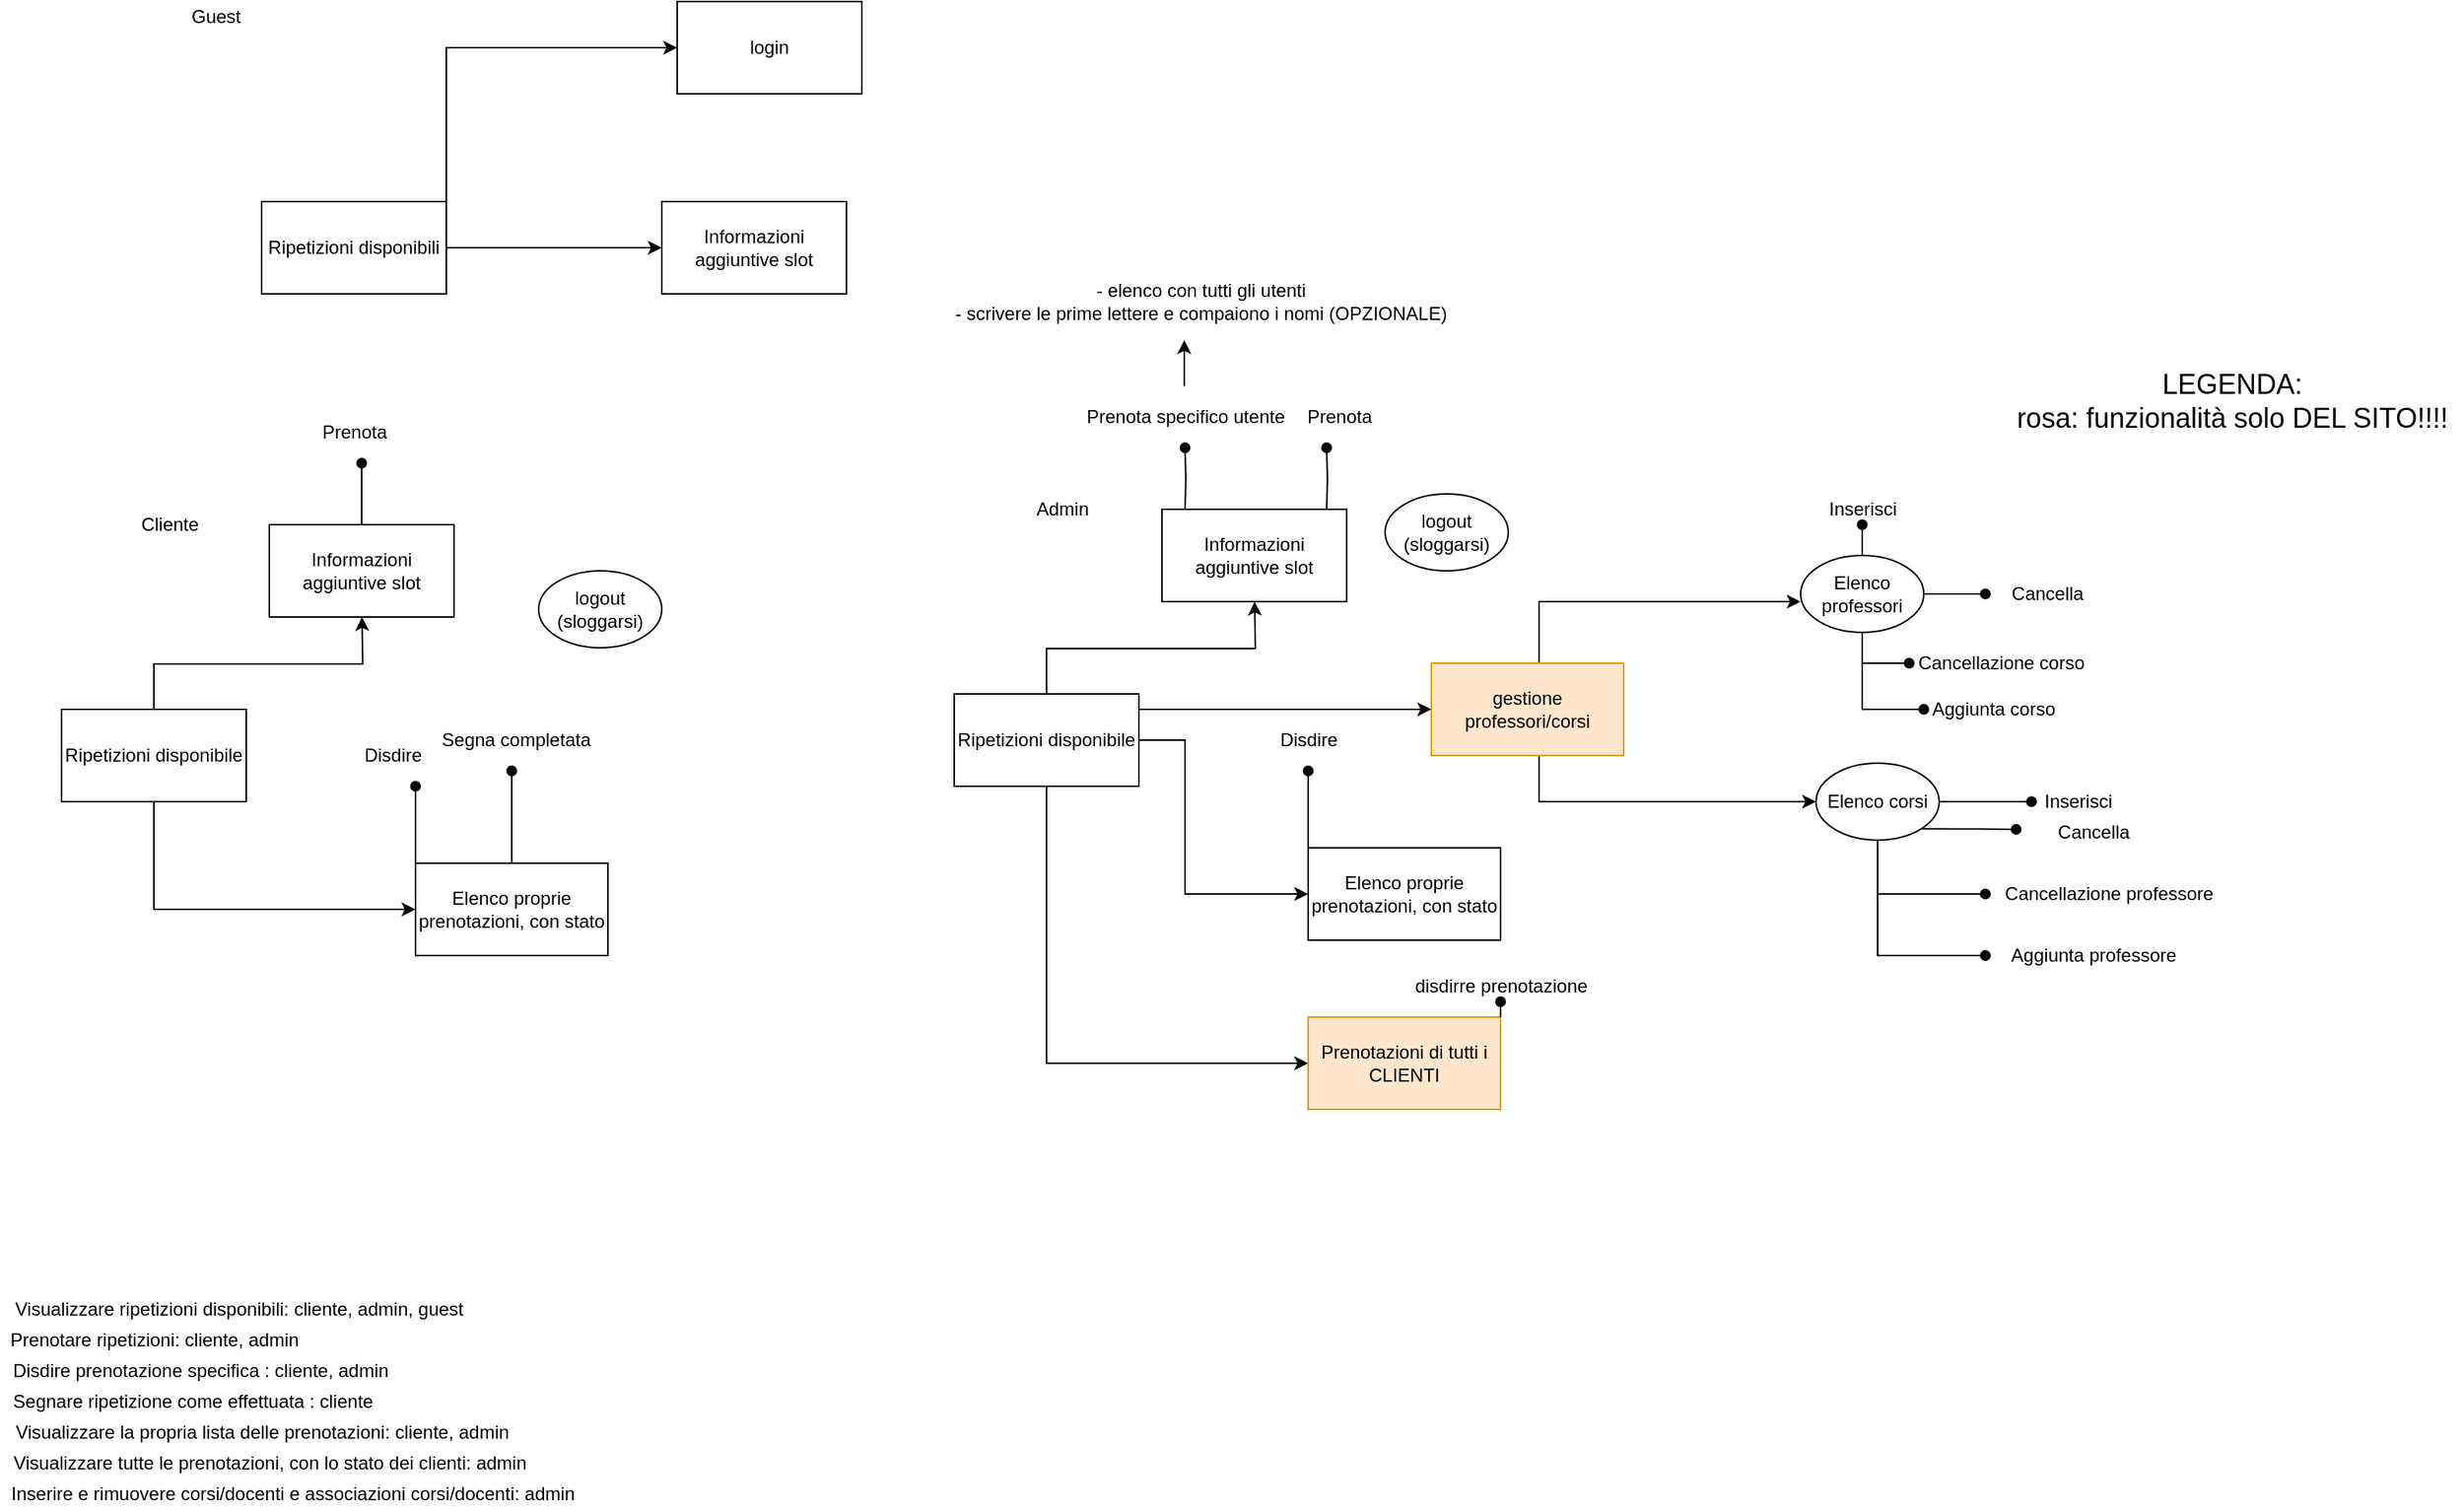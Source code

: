 <mxfile version="14.4.3" type="device"><diagram id="kFGZVn47gRpbDjzLd5nD" name="Page-1"><mxGraphModel dx="509" dy="599" grid="1" gridSize="10" guides="1" tooltips="1" connect="1" arrows="1" fold="1" page="1" pageScale="1" pageWidth="827" pageHeight="1169" math="0" shadow="0"><root><mxCell id="0"/><mxCell id="1" parent="0"/><mxCell id="ii5iZ60xYPpFoHuHHF8B-7" style="edgeStyle=orthogonalEdgeStyle;rounded=0;orthogonalLoop=1;jettySize=auto;html=1;exitX=0.892;exitY=0;exitDx=0;exitDy=0;endArrow=classic;endFill=1;entryX=0;entryY=0.5;entryDx=0;entryDy=0;exitPerimeter=0;" parent="1" source="ii5iZ60xYPpFoHuHHF8B-6" target="ii5iZ60xYPpFoHuHHF8B-8" edge="1"><mxGeometry relative="1" as="geometry"><mxPoint x="440" y="80" as="targetPoint"/><mxPoint x="290" y="170" as="sourcePoint"/><Array as="points"><mxPoint x="290" y="180"/><mxPoint x="290" y="80"/></Array></mxGeometry></mxCell><mxCell id="ii5iZ60xYPpFoHuHHF8B-3" value="Guest" style="text;html=1;align=center;verticalAlign=middle;resizable=0;points=[];autosize=1;strokeColor=none;fillColor=none;" parent="1" vertex="1"><mxGeometry x="115" y="50" width="50" height="20" as="geometry"/></mxCell><mxCell id="ii5iZ60xYPpFoHuHHF8B-4" value="Visualizzare ripetizioni disponibili: cliente, admin, guest" style="text;html=1;align=center;verticalAlign=middle;resizable=0;points=[];autosize=1;strokeColor=none;fillColor=none;" parent="1" vertex="1"><mxGeometry y="890" width="310" height="20" as="geometry"/></mxCell><mxCell id="ii5iZ60xYPpFoHuHHF8B-58" style="edgeStyle=orthogonalEdgeStyle;rounded=0;orthogonalLoop=1;jettySize=auto;html=1;entryX=0;entryY=0.5;entryDx=0;entryDy=0;endArrow=classic;endFill=1;" parent="1" source="ii5iZ60xYPpFoHuHHF8B-6" target="ii5iZ60xYPpFoHuHHF8B-57" edge="1"><mxGeometry relative="1" as="geometry"/></mxCell><mxCell id="ii5iZ60xYPpFoHuHHF8B-6" value="Ripetizioni disponibili" style="rounded=0;whiteSpace=wrap;html=1;" parent="1" vertex="1"><mxGeometry x="170" y="180" width="120" height="60" as="geometry"/></mxCell><mxCell id="ii5iZ60xYPpFoHuHHF8B-8" value="login" style="rounded=0;whiteSpace=wrap;html=1;" parent="1" vertex="1"><mxGeometry x="440" y="50" width="120" height="60" as="geometry"/></mxCell><mxCell id="ii5iZ60xYPpFoHuHHF8B-48" style="edgeStyle=orthogonalEdgeStyle;rounded=0;orthogonalLoop=1;jettySize=auto;html=1;endArrow=classic;endFill=1;entryX=0;entryY=0.5;entryDx=0;entryDy=0;exitX=0.5;exitY=1;exitDx=0;exitDy=0;" parent="1" source="ii5iZ60xYPpFoHuHHF8B-14" target="ii5iZ60xYPpFoHuHHF8B-29" edge="1"><mxGeometry relative="1" as="geometry"><mxPoint x="135" y="640" as="targetPoint"/><mxPoint x="100" y="560" as="sourcePoint"/><Array as="points"><mxPoint x="100" y="640"/></Array></mxGeometry></mxCell><mxCell id="ii5iZ60xYPpFoHuHHF8B-13" value="Cliente" style="text;html=1;align=center;verticalAlign=middle;resizable=0;points=[];autosize=1;strokeColor=none;fillColor=none;" parent="1" vertex="1"><mxGeometry x="85" y="380" width="50" height="20" as="geometry"/></mxCell><mxCell id="ii5iZ60xYPpFoHuHHF8B-17" style="edgeStyle=orthogonalEdgeStyle;rounded=0;orthogonalLoop=1;jettySize=auto;html=1;exitX=0.5;exitY=0;exitDx=0;exitDy=0;endArrow=classic;endFill=1;" parent="1" source="ii5iZ60xYPpFoHuHHF8B-14" edge="1"><mxGeometry relative="1" as="geometry"><mxPoint x="235.167" y="450" as="targetPoint"/><mxPoint y="510" as="sourcePoint"/></mxGeometry></mxCell><mxCell id="ii5iZ60xYPpFoHuHHF8B-14" value="Ripetizioni disponibile" style="rounded=0;whiteSpace=wrap;html=1;" parent="1" vertex="1"><mxGeometry x="40" y="510" width="120" height="60" as="geometry"/></mxCell><mxCell id="ii5iZ60xYPpFoHuHHF8B-16" value="Prenotare ripetizioni: cliente, admin" style="text;html=1;align=center;verticalAlign=middle;resizable=0;points=[];autosize=1;strokeColor=none;fillColor=none;" parent="1" vertex="1"><mxGeometry y="910" width="200" height="20" as="geometry"/></mxCell><mxCell id="ii5iZ60xYPpFoHuHHF8B-55" style="edgeStyle=orthogonalEdgeStyle;rounded=0;orthogonalLoop=1;jettySize=auto;html=1;exitX=0.5;exitY=0;exitDx=0;exitDy=0;endArrow=oval;endFill=1;" parent="1" source="ii5iZ60xYPpFoHuHHF8B-18" edge="1"><mxGeometry relative="1" as="geometry"><mxPoint x="235" y="350" as="targetPoint"/></mxGeometry></mxCell><mxCell id="ii5iZ60xYPpFoHuHHF8B-18" value="Informazioni aggiuntive slot" style="rounded=0;whiteSpace=wrap;html=1;" parent="1" vertex="1"><mxGeometry x="175" y="390" width="120" height="60" as="geometry"/></mxCell><mxCell id="ii5iZ60xYPpFoHuHHF8B-19" value="Disdire prenotazione specifica : cliente, admin" style="text;html=1;align=center;verticalAlign=middle;resizable=0;points=[];autosize=1;strokeColor=none;fillColor=none;" parent="1" vertex="1"><mxGeometry y="930" width="260" height="20" as="geometry"/></mxCell><mxCell id="ii5iZ60xYPpFoHuHHF8B-21" value="Segnare ripetizione come effettuata : cliente" style="text;html=1;align=center;verticalAlign=middle;resizable=0;points=[];autosize=1;strokeColor=none;fillColor=none;" parent="1" vertex="1"><mxGeometry y="950" width="250" height="20" as="geometry"/></mxCell><mxCell id="ii5iZ60xYPpFoHuHHF8B-25" value="Disdire" style="text;html=1;align=center;verticalAlign=middle;resizable=0;points=[];autosize=1;strokeColor=none;fillColor=none;" parent="1" vertex="1"><mxGeometry x="230" y="530" width="50" height="20" as="geometry"/></mxCell><mxCell id="ii5iZ60xYPpFoHuHHF8B-27" value="Segna completata" style="text;html=1;align=center;verticalAlign=middle;resizable=0;points=[];autosize=1;strokeColor=none;fillColor=none;" parent="1" vertex="1"><mxGeometry x="280" y="520" width="110" height="20" as="geometry"/></mxCell><mxCell id="ii5iZ60xYPpFoHuHHF8B-28" value="Visualizzare la propria lista delle prenotazioni: cliente, admin" style="text;html=1;align=center;verticalAlign=middle;resizable=0;points=[];autosize=1;strokeColor=none;fillColor=none;" parent="1" vertex="1"><mxGeometry y="970" width="340" height="20" as="geometry"/></mxCell><mxCell id="ii5iZ60xYPpFoHuHHF8B-61" style="edgeStyle=orthogonalEdgeStyle;rounded=0;orthogonalLoop=1;jettySize=auto;html=1;exitX=0;exitY=0;exitDx=0;exitDy=0;endArrow=oval;endFill=1;" parent="1" source="ii5iZ60xYPpFoHuHHF8B-29" edge="1"><mxGeometry relative="1" as="geometry"><mxPoint x="270" y="560" as="targetPoint"/></mxGeometry></mxCell><mxCell id="ii5iZ60xYPpFoHuHHF8B-62" style="edgeStyle=orthogonalEdgeStyle;rounded=0;orthogonalLoop=1;jettySize=auto;html=1;endArrow=oval;endFill=1;" parent="1" source="ii5iZ60xYPpFoHuHHF8B-29" edge="1"><mxGeometry relative="1" as="geometry"><mxPoint x="332.5" y="550" as="targetPoint"/></mxGeometry></mxCell><mxCell id="ii5iZ60xYPpFoHuHHF8B-29" value="Elenco proprie prenotazioni, con stato" style="rounded=0;whiteSpace=wrap;html=1;" parent="1" vertex="1"><mxGeometry x="270" y="610" width="125" height="60" as="geometry"/></mxCell><mxCell id="ii5iZ60xYPpFoHuHHF8B-43" value="Visualizzare tutte le prenotazioni, con lo stato dei clienti: admin" style="text;html=1;align=center;verticalAlign=middle;resizable=0;points=[];autosize=1;strokeColor=none;fillColor=none;" parent="1" vertex="1"><mxGeometry y="990" width="350" height="20" as="geometry"/></mxCell><mxCell id="ii5iZ60xYPpFoHuHHF8B-44" value="Inserire e rimuovere corsi/docenti e associazioni corsi/docenti: admin" style="text;html=1;align=center;verticalAlign=middle;resizable=0;points=[];autosize=1;strokeColor=none;fillColor=none;" parent="1" vertex="1"><mxGeometry y="1010" width="380" height="20" as="geometry"/></mxCell><mxCell id="ii5iZ60xYPpFoHuHHF8B-56" value="Prenota" style="text;html=1;align=center;verticalAlign=middle;resizable=0;points=[];autosize=1;strokeColor=none;fillColor=none;" parent="1" vertex="1"><mxGeometry x="200" y="320" width="60" height="20" as="geometry"/></mxCell><mxCell id="ii5iZ60xYPpFoHuHHF8B-57" value="Informazioni aggiuntive slot" style="rounded=0;whiteSpace=wrap;html=1;" parent="1" vertex="1"><mxGeometry x="430" y="180" width="120" height="60" as="geometry"/></mxCell><mxCell id="ii5iZ60xYPpFoHuHHF8B-59" value="logout (sloggarsi)" style="ellipse;whiteSpace=wrap;html=1;" parent="1" vertex="1"><mxGeometry x="350" y="420" width="80" height="50" as="geometry"/></mxCell><mxCell id="ii5iZ60xYPpFoHuHHF8B-63" style="edgeStyle=orthogonalEdgeStyle;rounded=0;orthogonalLoop=1;jettySize=auto;html=1;endArrow=classic;endFill=1;entryX=0;entryY=0.5;entryDx=0;entryDy=0;exitX=1;exitY=0.5;exitDx=0;exitDy=0;" parent="1" source="ii5iZ60xYPpFoHuHHF8B-66" target="ii5iZ60xYPpFoHuHHF8B-73" edge="1"><mxGeometry relative="1" as="geometry"><mxPoint x="715" y="630" as="targetPoint"/><mxPoint x="680" y="550" as="sourcePoint"/><Array as="points"><mxPoint x="770" y="530"/><mxPoint x="770" y="630"/></Array></mxGeometry></mxCell><mxCell id="ii5iZ60xYPpFoHuHHF8B-64" value="Admin" style="text;html=1;align=center;verticalAlign=middle;resizable=0;points=[];autosize=1;strokeColor=none;fillColor=none;" parent="1" vertex="1"><mxGeometry x="665" y="370" width="50" height="20" as="geometry"/></mxCell><mxCell id="ii5iZ60xYPpFoHuHHF8B-65" style="edgeStyle=orthogonalEdgeStyle;rounded=0;orthogonalLoop=1;jettySize=auto;html=1;exitX=0.5;exitY=0;exitDx=0;exitDy=0;endArrow=classic;endFill=1;" parent="1" source="ii5iZ60xYPpFoHuHHF8B-66" edge="1"><mxGeometry relative="1" as="geometry"><mxPoint x="815.167" y="440" as="targetPoint"/><mxPoint x="580" y="500" as="sourcePoint"/></mxGeometry></mxCell><mxCell id="ii5iZ60xYPpFoHuHHF8B-80" style="edgeStyle=orthogonalEdgeStyle;rounded=0;orthogonalLoop=1;jettySize=auto;html=1;endArrow=classic;endFill=1;entryX=0;entryY=0.5;entryDx=0;entryDy=0;" parent="1" source="ii5iZ60xYPpFoHuHHF8B-66" target="ii5iZ60xYPpFoHuHHF8B-81" edge="1"><mxGeometry relative="1" as="geometry"><mxPoint x="920" y="740" as="targetPoint"/><Array as="points"><mxPoint x="680" y="740"/></Array></mxGeometry></mxCell><mxCell id="ii5iZ60xYPpFoHuHHF8B-88" style="edgeStyle=orthogonalEdgeStyle;rounded=0;orthogonalLoop=1;jettySize=auto;html=1;exitX=1;exitY=0;exitDx=0;exitDy=0;endArrow=classic;endFill=1;entryX=0;entryY=0.5;entryDx=0;entryDy=0;" parent="1" source="ii5iZ60xYPpFoHuHHF8B-66" target="ii5iZ60xYPpFoHuHHF8B-89" edge="1"><mxGeometry relative="1" as="geometry"><mxPoint x="1050" y="515" as="targetPoint"/><Array as="points"><mxPoint x="740" y="510"/></Array></mxGeometry></mxCell><mxCell id="ii5iZ60xYPpFoHuHHF8B-66" value="Ripetizioni disponibile" style="rounded=0;whiteSpace=wrap;html=1;" parent="1" vertex="1"><mxGeometry x="620" y="500" width="120" height="60" as="geometry"/></mxCell><mxCell id="ii5iZ60xYPpFoHuHHF8B-67" style="edgeStyle=orthogonalEdgeStyle;rounded=0;orthogonalLoop=1;jettySize=auto;html=1;exitX=0.5;exitY=0;exitDx=0;exitDy=0;endArrow=oval;endFill=1;" parent="1" edge="1"><mxGeometry relative="1" as="geometry"><mxPoint x="770" y="340" as="targetPoint"/><mxPoint x="770" y="380" as="sourcePoint"/></mxGeometry></mxCell><mxCell id="ii5iZ60xYPpFoHuHHF8B-68" value="Informazioni aggiuntive slot" style="rounded=0;whiteSpace=wrap;html=1;" parent="1" vertex="1"><mxGeometry x="755" y="380" width="120" height="60" as="geometry"/></mxCell><mxCell id="ii5iZ60xYPpFoHuHHF8B-69" value="Disdire" style="text;html=1;align=center;verticalAlign=middle;resizable=0;points=[];autosize=1;strokeColor=none;fillColor=none;" parent="1" vertex="1"><mxGeometry x="825" y="520" width="50" height="20" as="geometry"/></mxCell><mxCell id="ii5iZ60xYPpFoHuHHF8B-71" style="edgeStyle=orthogonalEdgeStyle;rounded=0;orthogonalLoop=1;jettySize=auto;html=1;exitX=0;exitY=0;exitDx=0;exitDy=0;endArrow=oval;endFill=1;" parent="1" source="ii5iZ60xYPpFoHuHHF8B-73" edge="1"><mxGeometry relative="1" as="geometry"><mxPoint x="850" y="550" as="targetPoint"/></mxGeometry></mxCell><mxCell id="ii5iZ60xYPpFoHuHHF8B-73" value="Elenco proprie prenotazioni, con stato" style="rounded=0;whiteSpace=wrap;html=1;" parent="1" vertex="1"><mxGeometry x="850" y="600" width="125" height="60" as="geometry"/></mxCell><mxCell id="ii5iZ60xYPpFoHuHHF8B-74" value="Prenota specifico utente" style="text;html=1;align=center;verticalAlign=middle;resizable=0;points=[];autosize=1;strokeColor=none;fillColor=none;" parent="1" vertex="1"><mxGeometry x="700" y="310" width="140" height="20" as="geometry"/></mxCell><mxCell id="ii5iZ60xYPpFoHuHHF8B-75" value="logout (sloggarsi)" style="ellipse;whiteSpace=wrap;html=1;" parent="1" vertex="1"><mxGeometry x="900" y="370" width="80" height="50" as="geometry"/></mxCell><mxCell id="ii5iZ60xYPpFoHuHHF8B-81" value="Prenotazioni di tutti i CLIENTI" style="rounded=0;whiteSpace=wrap;html=1;fillColor=#ffe6cc;strokeColor=#d79b00;" parent="1" vertex="1"><mxGeometry x="850" y="710" width="125" height="60" as="geometry"/></mxCell><mxCell id="ii5iZ60xYPpFoHuHHF8B-86" value="disdirre prenotazione" style="text;html=1;align=center;verticalAlign=middle;resizable=0;points=[];autosize=1;strokeColor=none;fillColor=none;" parent="1" vertex="1"><mxGeometry x="910" y="680" width="130" height="20" as="geometry"/></mxCell><mxCell id="ii5iZ60xYPpFoHuHHF8B-91" style="edgeStyle=orthogonalEdgeStyle;rounded=0;orthogonalLoop=1;jettySize=auto;html=1;endArrow=classic;endFill=1;entryX=0;entryY=0.5;entryDx=0;entryDy=0;" parent="1" source="ii5iZ60xYPpFoHuHHF8B-89" edge="1"><mxGeometry relative="1" as="geometry"><mxPoint x="1170" y="440" as="targetPoint"/><Array as="points"><mxPoint x="1000" y="440"/></Array></mxGeometry></mxCell><mxCell id="ii5iZ60xYPpFoHuHHF8B-95" style="edgeStyle=orthogonalEdgeStyle;rounded=0;orthogonalLoop=1;jettySize=auto;html=1;endArrow=classic;endFill=1;entryX=0;entryY=0.5;entryDx=0;entryDy=0;" parent="1" source="ii5iZ60xYPpFoHuHHF8B-89" edge="1"><mxGeometry relative="1" as="geometry"><mxPoint x="1180" y="570" as="targetPoint"/><Array as="points"><mxPoint x="1000" y="570"/></Array></mxGeometry></mxCell><mxCell id="ii5iZ60xYPpFoHuHHF8B-89" value="gestione professori/corsi" style="rounded=0;whiteSpace=wrap;html=1;fillColor=#ffe6cc;strokeColor=#d79b00;" parent="1" vertex="1"><mxGeometry x="930" y="480" width="125" height="60" as="geometry"/></mxCell><mxCell id="ii5iZ60xYPpFoHuHHF8B-101" style="edgeStyle=orthogonalEdgeStyle;rounded=0;orthogonalLoop=1;jettySize=auto;html=1;exitX=0.5;exitY=0;exitDx=0;exitDy=0;endArrow=oval;endFill=1;" parent="1" source="ii5iZ60xYPpFoHuHHF8B-99" edge="1"><mxGeometry relative="1" as="geometry"><mxPoint x="1210" y="390" as="targetPoint"/></mxGeometry></mxCell><mxCell id="ii5iZ60xYPpFoHuHHF8B-103" style="edgeStyle=orthogonalEdgeStyle;rounded=0;orthogonalLoop=1;jettySize=auto;html=1;endArrow=oval;endFill=1;" parent="1" source="ii5iZ60xYPpFoHuHHF8B-99" edge="1"><mxGeometry relative="1" as="geometry"><mxPoint x="1290" y="435" as="targetPoint"/></mxGeometry></mxCell><mxCell id="ii5iZ60xYPpFoHuHHF8B-105" value="" style="edgeStyle=orthogonalEdgeStyle;rounded=0;orthogonalLoop=1;jettySize=auto;html=1;endArrow=oval;endFill=1;" parent="1" source="ii5iZ60xYPpFoHuHHF8B-99" edge="1"><mxGeometry relative="1" as="geometry"><mxPoint x="1240" y="480" as="targetPoint"/></mxGeometry></mxCell><mxCell id="ii5iZ60xYPpFoHuHHF8B-107" style="edgeStyle=orthogonalEdgeStyle;rounded=0;orthogonalLoop=1;jettySize=auto;html=1;endArrow=oval;endFill=1;" parent="1" source="ii5iZ60xYPpFoHuHHF8B-99" edge="1"><mxGeometry relative="1" as="geometry"><mxPoint x="1250" y="510" as="targetPoint"/><Array as="points"><mxPoint x="1210" y="510"/><mxPoint x="1210" y="510"/><mxPoint x="1210" y="510"/></Array></mxGeometry></mxCell><mxCell id="ii5iZ60xYPpFoHuHHF8B-99" value="Elenco professori" style="ellipse;whiteSpace=wrap;html=1;" parent="1" vertex="1"><mxGeometry x="1170" y="410" width="80" height="50" as="geometry"/></mxCell><mxCell id="ii5iZ60xYPpFoHuHHF8B-109" style="edgeStyle=orthogonalEdgeStyle;rounded=0;orthogonalLoop=1;jettySize=auto;html=1;endArrow=oval;endFill=1;" parent="1" source="ii5iZ60xYPpFoHuHHF8B-100" edge="1"><mxGeometry relative="1" as="geometry"><mxPoint x="1320" y="570" as="targetPoint"/></mxGeometry></mxCell><mxCell id="ii5iZ60xYPpFoHuHHF8B-111" style="edgeStyle=orthogonalEdgeStyle;rounded=0;orthogonalLoop=1;jettySize=auto;html=1;exitX=1;exitY=1;exitDx=0;exitDy=0;endArrow=oval;endFill=1;" parent="1" source="ii5iZ60xYPpFoHuHHF8B-100" edge="1"><mxGeometry relative="1" as="geometry"><mxPoint x="1310" y="588" as="targetPoint"/></mxGeometry></mxCell><mxCell id="ii5iZ60xYPpFoHuHHF8B-113" style="edgeStyle=orthogonalEdgeStyle;rounded=0;orthogonalLoop=1;jettySize=auto;html=1;endArrow=oval;endFill=1;" parent="1" source="ii5iZ60xYPpFoHuHHF8B-100" edge="1"><mxGeometry relative="1" as="geometry"><mxPoint x="1290" y="630" as="targetPoint"/><Array as="points"><mxPoint x="1220" y="630"/></Array></mxGeometry></mxCell><mxCell id="ii5iZ60xYPpFoHuHHF8B-115" style="edgeStyle=orthogonalEdgeStyle;rounded=0;orthogonalLoop=1;jettySize=auto;html=1;exitX=0.5;exitY=1;exitDx=0;exitDy=0;endArrow=oval;endFill=1;" parent="1" source="ii5iZ60xYPpFoHuHHF8B-100" edge="1"><mxGeometry relative="1" as="geometry"><mxPoint x="1290" y="670" as="targetPoint"/><Array as="points"><mxPoint x="1220" y="670"/></Array></mxGeometry></mxCell><mxCell id="ii5iZ60xYPpFoHuHHF8B-100" value="Elenco corsi" style="ellipse;whiteSpace=wrap;html=1;" parent="1" vertex="1"><mxGeometry x="1180" y="545" width="80" height="50" as="geometry"/></mxCell><mxCell id="ii5iZ60xYPpFoHuHHF8B-102" value="Inserisci" style="text;html=1;align=center;verticalAlign=middle;resizable=0;points=[];autosize=1;strokeColor=none;fillColor=none;" parent="1" vertex="1"><mxGeometry x="1180" y="370" width="60" height="20" as="geometry"/></mxCell><mxCell id="ii5iZ60xYPpFoHuHHF8B-104" value="Cancella" style="text;html=1;align=center;verticalAlign=middle;resizable=0;points=[];autosize=1;strokeColor=none;fillColor=none;" parent="1" vertex="1"><mxGeometry x="1300" y="425" width="60" height="20" as="geometry"/></mxCell><mxCell id="ii5iZ60xYPpFoHuHHF8B-106" value="Cancellazione corso" style="text;html=1;align=center;verticalAlign=middle;resizable=0;points=[];autosize=1;strokeColor=none;fillColor=none;" parent="1" vertex="1"><mxGeometry x="1240" y="470" width="120" height="20" as="geometry"/></mxCell><mxCell id="ii5iZ60xYPpFoHuHHF8B-108" value="Aggiunta corso" style="text;html=1;align=center;verticalAlign=middle;resizable=0;points=[];autosize=1;strokeColor=none;fillColor=none;" parent="1" vertex="1"><mxGeometry x="1245" y="500" width="100" height="20" as="geometry"/></mxCell><mxCell id="ii5iZ60xYPpFoHuHHF8B-110" value="Inserisci" style="text;html=1;align=center;verticalAlign=middle;resizable=0;points=[];autosize=1;strokeColor=none;fillColor=none;" parent="1" vertex="1"><mxGeometry x="1320" y="560" width="60" height="20" as="geometry"/></mxCell><mxCell id="ii5iZ60xYPpFoHuHHF8B-112" value="Cancella" style="text;html=1;align=center;verticalAlign=middle;resizable=0;points=[];autosize=1;strokeColor=none;fillColor=none;" parent="1" vertex="1"><mxGeometry x="1330" y="580" width="60" height="20" as="geometry"/></mxCell><mxCell id="ii5iZ60xYPpFoHuHHF8B-114" value="Cancellazione professore" style="text;html=1;align=center;verticalAlign=middle;resizable=0;points=[];autosize=1;strokeColor=none;fillColor=none;" parent="1" vertex="1"><mxGeometry x="1295" y="620" width="150" height="20" as="geometry"/></mxCell><mxCell id="ii5iZ60xYPpFoHuHHF8B-116" value="Aggiunta professore" style="text;html=1;align=center;verticalAlign=middle;resizable=0;points=[];autosize=1;strokeColor=none;fillColor=none;" parent="1" vertex="1"><mxGeometry x="1300" y="660" width="120" height="20" as="geometry"/></mxCell><mxCell id="1V0k87Xr_hTrNWiXNw5Z-1" style="edgeStyle=orthogonalEdgeStyle;rounded=0;orthogonalLoop=1;jettySize=auto;html=1;exitX=0.5;exitY=0;exitDx=0;exitDy=0;endArrow=oval;endFill=1;" parent="1" edge="1"><mxGeometry relative="1" as="geometry"><mxPoint x="862" y="340" as="targetPoint"/><mxPoint x="862" y="380" as="sourcePoint"/></mxGeometry></mxCell><mxCell id="1V0k87Xr_hTrNWiXNw5Z-2" value="Prenota" style="text;html=1;align=center;verticalAlign=middle;resizable=0;points=[];autosize=1;strokeColor=none;fillColor=none;" parent="1" vertex="1"><mxGeometry x="840" y="310" width="60" height="20" as="geometry"/></mxCell><mxCell id="1V0k87Xr_hTrNWiXNw5Z-5" value="- elenco con tutti gli utenti&lt;br&gt;- scrivere le prime lettere e compaiono i nomi (OPZIONALE)" style="text;html=1;align=center;verticalAlign=middle;resizable=0;points=[];autosize=1;strokeColor=none;fillColor=none;" parent="1" vertex="1"><mxGeometry x="615" y="230" width="330" height="30" as="geometry"/></mxCell><mxCell id="1V0k87Xr_hTrNWiXNw5Z-6" value="" style="endArrow=classic;html=1;rounded=0;" parent="1" edge="1"><mxGeometry width="50" height="50" relative="1" as="geometry"><mxPoint x="769.5" y="300" as="sourcePoint"/><mxPoint x="769.5" y="270" as="targetPoint"/></mxGeometry></mxCell><mxCell id="1V0k87Xr_hTrNWiXNw5Z-7" value="&lt;font style=&quot;font-size: 18px&quot;&gt;LEGENDA:&lt;br&gt;rosa: funzionalità solo DEL SITO!!!!&lt;/font&gt;" style="text;html=1;align=center;verticalAlign=middle;resizable=0;points=[];autosize=1;strokeColor=none;fillColor=none;" parent="1" vertex="1"><mxGeometry x="1300" y="290" width="300" height="40" as="geometry"/></mxCell><mxCell id="1V0k87Xr_hTrNWiXNw5Z-8" style="edgeStyle=orthogonalEdgeStyle;rounded=0;orthogonalLoop=1;jettySize=auto;html=1;exitX=1;exitY=0;exitDx=0;exitDy=0;endArrow=oval;endFill=1;" parent="1" source="ii5iZ60xYPpFoHuHHF8B-81" edge="1"><mxGeometry relative="1" as="geometry"><mxPoint x="975" y="700" as="targetPoint"/><mxPoint x="975" y="750" as="sourcePoint"/><Array as="points"/></mxGeometry></mxCell></root></mxGraphModel></diagram></mxfile>